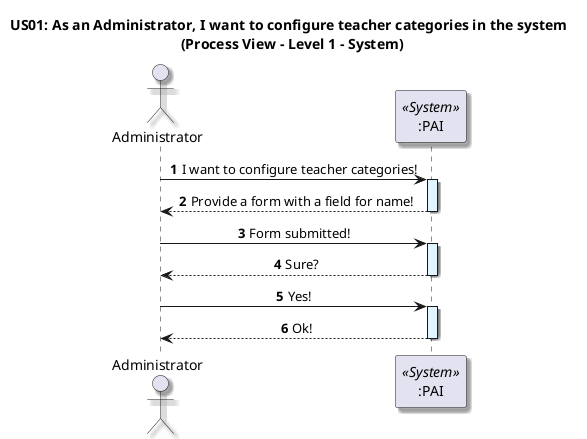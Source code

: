 @startuml

title US01: As an Administrator, I want to configure teacher categories in the system \n (Process View - Level 1 - System)

skinparam defaultTextAlignment center
skinparam shadowing true

autonumber

actor Administrator as admin
participant ":PAI" as System <<System>>

admin -> System: I want to configure teacher categories!
activate System #E1F5FE

System --> admin: Provide a form with a field for name!
deactivate System

admin -> System: Form submitted!
activate System #E1F5FE

System --> admin: Sure?
deactivate System

admin -> System: Yes!
activate System #E1F5FE

System --> admin: Ok!
deactivate System
@enduml